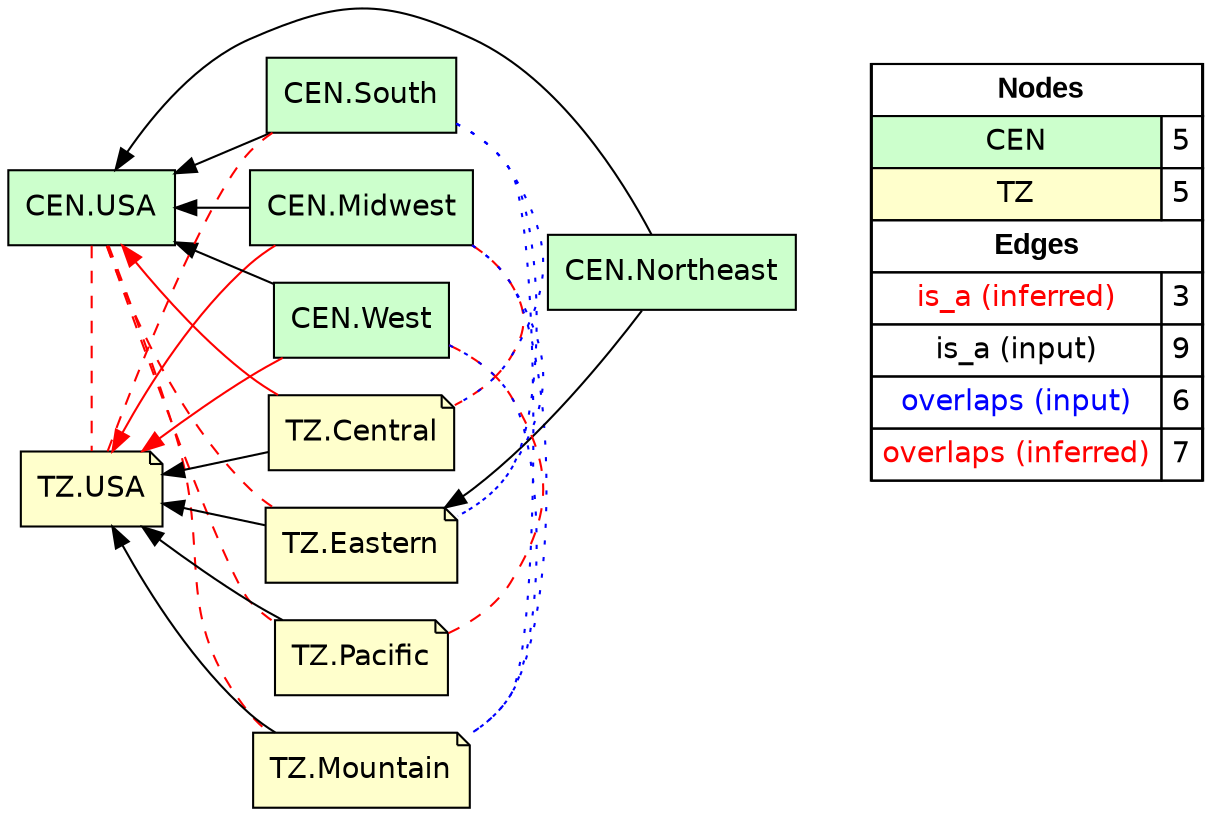 digraph{
rankdir=RL
node[shape=box style=filled fillcolor="#CCFFCC" fontname="helvetica"] 
"CEN.Midwest"
"CEN.USA"
"CEN.Northeast"
"CEN.West"
"CEN.South"
node[shape=note style=filled fillcolor="#FFFFCC" fontname="helvetica"] 
"TZ.Eastern"
"TZ.Pacific"
"TZ.Central"
"TZ.USA"
"TZ.Mountain"
edge[arrowhead=normal style=solid color="#FF0000" constraint=true penwidth=1]
"CEN.Midwest" -> "TZ.USA"
"TZ.Central" -> "CEN.USA"
"CEN.West" -> "TZ.USA"
edge[arrowhead=normal style=dotted color="#000000" constraint=true penwidth=1]
edge[arrowhead=normal style=solid color="#000000" constraint=true penwidth=1]
"TZ.Pacific" -> "TZ.USA"
"CEN.Northeast" -> "CEN.USA"
"CEN.South" -> "CEN.USA"
"CEN.Midwest" -> "CEN.USA"
"TZ.Mountain" -> "TZ.USA"
"CEN.West" -> "CEN.USA"
"CEN.Northeast" -> "TZ.Eastern"
"TZ.Eastern" -> "TZ.USA"
"TZ.Central" -> "TZ.USA"
edge[arrowhead=none style=dotted color="#0000FF" constraint=false penwidth=1]
"CEN.Midwest" -> "TZ.Mountain"
"CEN.South" -> "TZ.Central"
"CEN.Midwest" -> "TZ.Eastern"
"CEN.West" -> "TZ.Mountain"
"CEN.South" -> "TZ.Mountain"
"CEN.South" -> "TZ.Eastern"
edge[arrowhead=none style=dashed color="#FF0000" constraint=false penwidth=1]
"CEN.USA" -> "TZ.Eastern"
"CEN.USA" -> "TZ.Pacific"
"CEN.USA" -> "TZ.Mountain"
"CEN.South" -> "TZ.USA"
"CEN.West" -> "TZ.Pacific"
"CEN.Midwest" -> "TZ.Central"
"CEN.USA" -> "TZ.USA"
node[shape=box] 
{rank=source Legend [fillcolor= white margin=0 label=< 
 <TABLE BORDER="0" CELLBORDER="1" CELLSPACING="0" CELLPADDING="4"> 
<TR> <TD COLSPAN="2"><font face="Arial Black"> Nodes</font></TD> </TR> 
<TR> 
 <TD bgcolor="#CCFFCC" fontname="helvetica">CEN</TD> 
 <TD>5</TD> 
 </TR> 
<TR> 
 <TD bgcolor="#FFFFCC" fontname="helvetica">TZ</TD> 
 <TD>5</TD> 
 </TR> 
<TR> <TD COLSPAN="2"><font face = "Arial Black"> Edges </font></TD> </TR> 
<TR> 
 <TD><font color ="#FF0000">is_a (inferred)</font></TD><TD>3</TD>
</TR>
<TR> 
 <TD><font color ="#000000">is_a (input)</font></TD><TD>9</TD>
</TR>
<TR> 
 <TD><font color ="#0000FF">overlaps (input)</font></TD><TD>6</TD>
</TR>
<TR> 
 <TD><font color ="#FF0000">overlaps (inferred)</font></TD><TD>7</TD>
</TR>
</TABLE> 
 >] } 
}